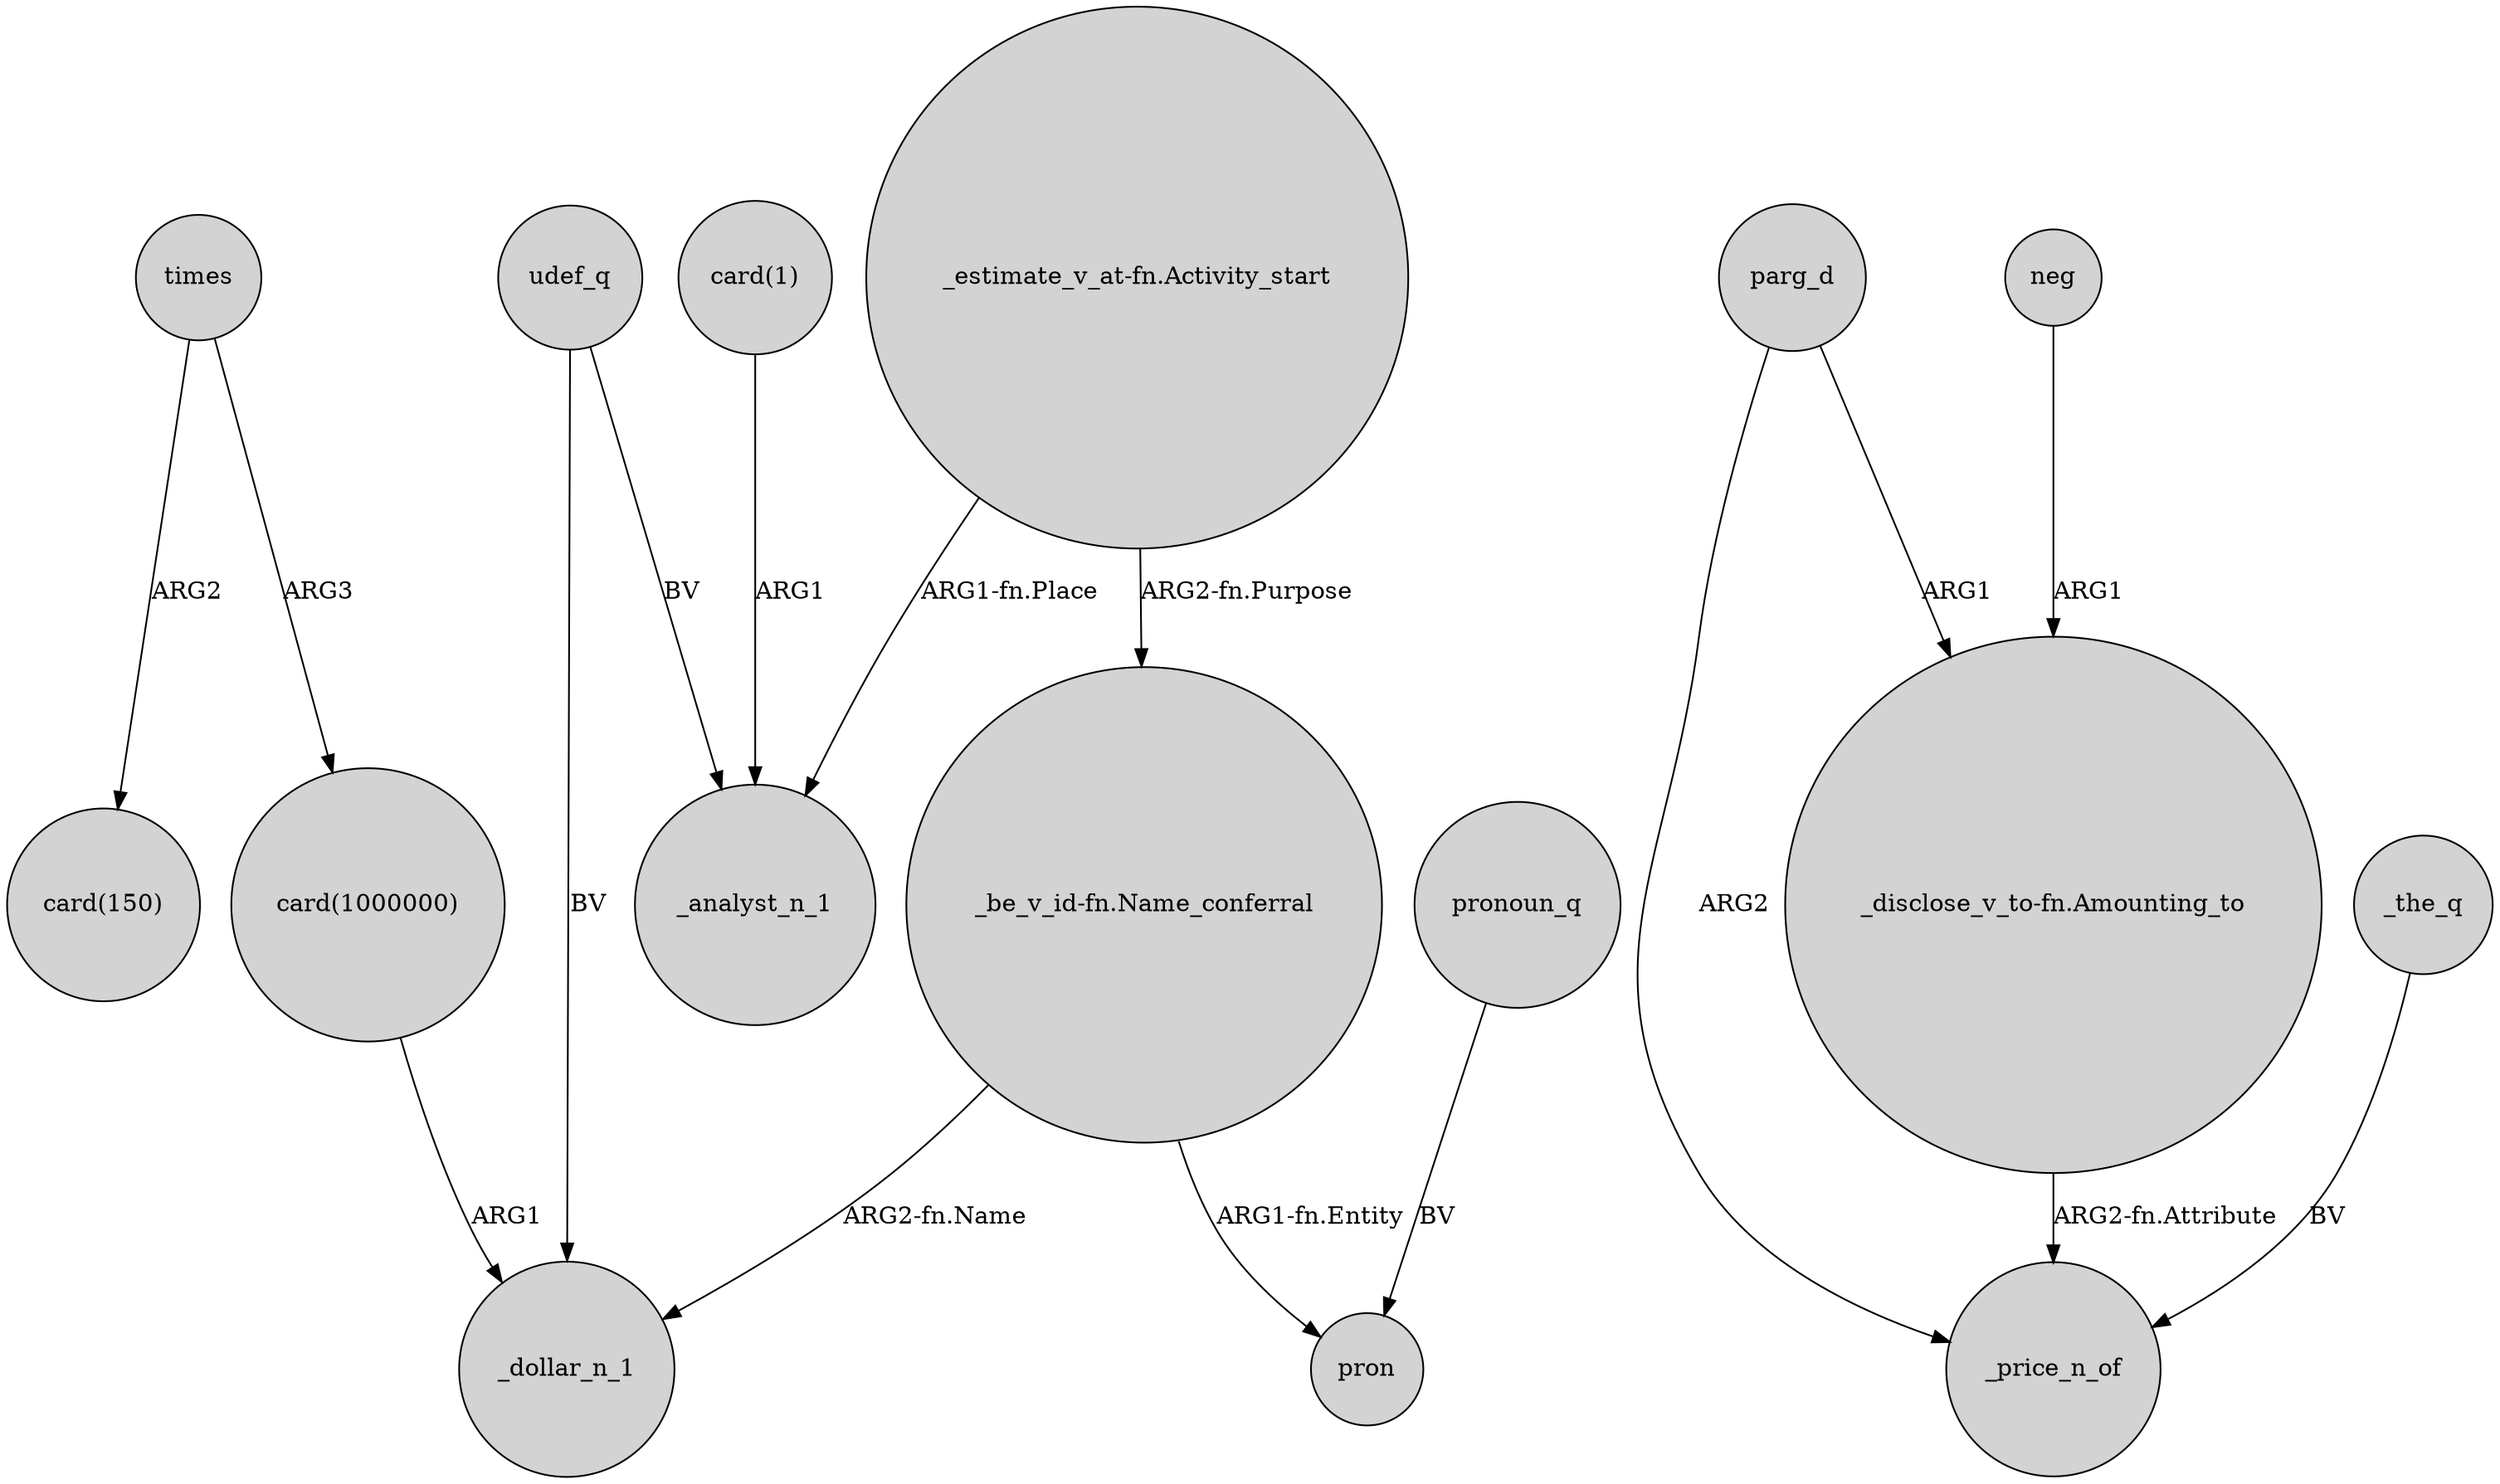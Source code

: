 digraph {
	node [shape=circle style=filled]
	times -> "card(1000000)" [label=ARG3]
	"_estimate_v_at-fn.Activity_start" -> _analyst_n_1 [label="ARG1-fn.Place"]
	"card(1)" -> _analyst_n_1 [label=ARG1]
	parg_d -> _price_n_of [label=ARG2]
	"_disclose_v_to-fn.Amounting_to" -> _price_n_of [label="ARG2-fn.Attribute"]
	times -> "card(150)" [label=ARG2]
	udef_q -> _dollar_n_1 [label=BV]
	_the_q -> _price_n_of [label=BV]
	udef_q -> _analyst_n_1 [label=BV]
	"card(1000000)" -> _dollar_n_1 [label=ARG1]
	parg_d -> "_disclose_v_to-fn.Amounting_to" [label=ARG1]
	"_be_v_id-fn.Name_conferral" -> _dollar_n_1 [label="ARG2-fn.Name"]
	pronoun_q -> pron [label=BV]
	neg -> "_disclose_v_to-fn.Amounting_to" [label=ARG1]
	"_be_v_id-fn.Name_conferral" -> pron [label="ARG1-fn.Entity"]
	"_estimate_v_at-fn.Activity_start" -> "_be_v_id-fn.Name_conferral" [label="ARG2-fn.Purpose"]
}
